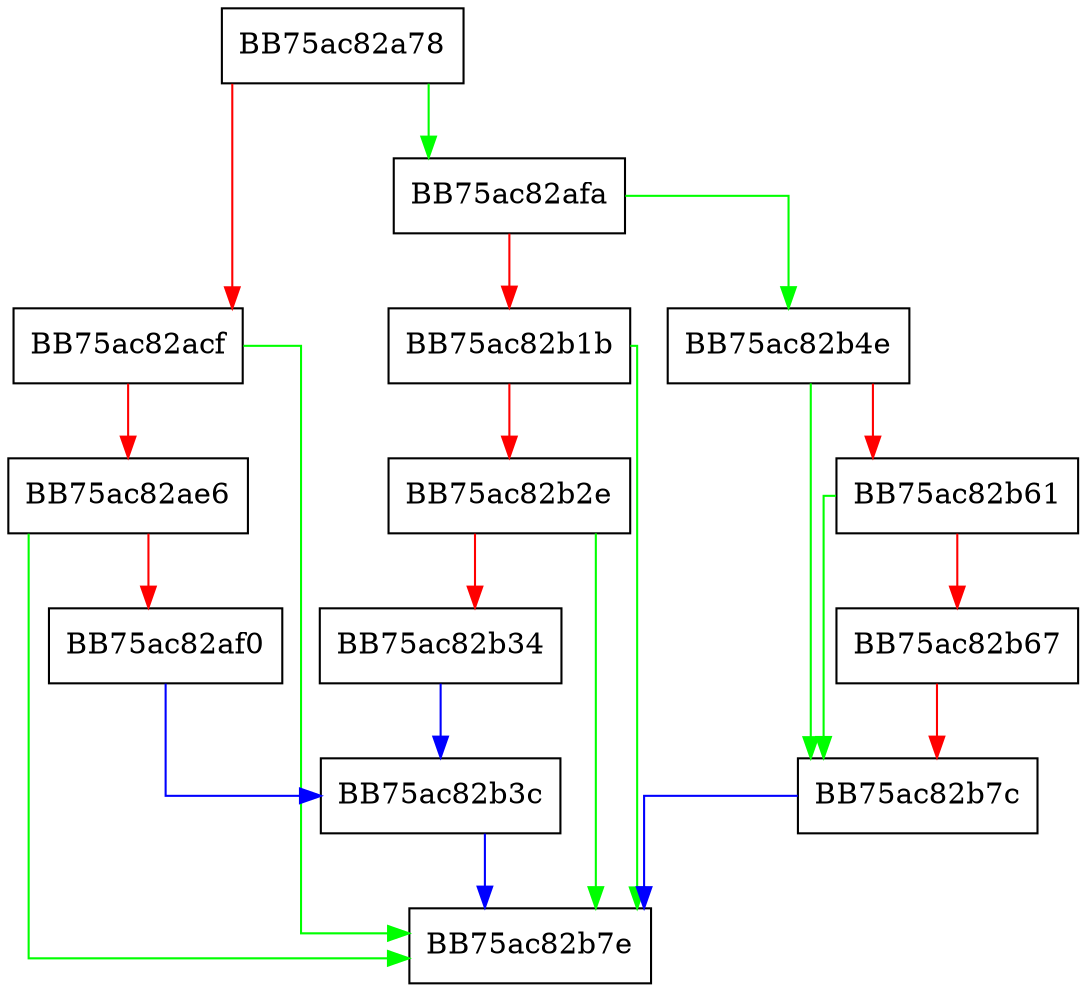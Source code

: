 digraph FixSearchProviderHardened {
  node [shape="box"];
  graph [splines=ortho];
  BB75ac82a78 -> BB75ac82afa [color="green"];
  BB75ac82a78 -> BB75ac82acf [color="red"];
  BB75ac82acf -> BB75ac82b7e [color="green"];
  BB75ac82acf -> BB75ac82ae6 [color="red"];
  BB75ac82ae6 -> BB75ac82b7e [color="green"];
  BB75ac82ae6 -> BB75ac82af0 [color="red"];
  BB75ac82af0 -> BB75ac82b3c [color="blue"];
  BB75ac82afa -> BB75ac82b4e [color="green"];
  BB75ac82afa -> BB75ac82b1b [color="red"];
  BB75ac82b1b -> BB75ac82b7e [color="green"];
  BB75ac82b1b -> BB75ac82b2e [color="red"];
  BB75ac82b2e -> BB75ac82b7e [color="green"];
  BB75ac82b2e -> BB75ac82b34 [color="red"];
  BB75ac82b34 -> BB75ac82b3c [color="blue"];
  BB75ac82b3c -> BB75ac82b7e [color="blue"];
  BB75ac82b4e -> BB75ac82b7c [color="green"];
  BB75ac82b4e -> BB75ac82b61 [color="red"];
  BB75ac82b61 -> BB75ac82b7c [color="green"];
  BB75ac82b61 -> BB75ac82b67 [color="red"];
  BB75ac82b67 -> BB75ac82b7c [color="red"];
  BB75ac82b7c -> BB75ac82b7e [color="blue"];
}